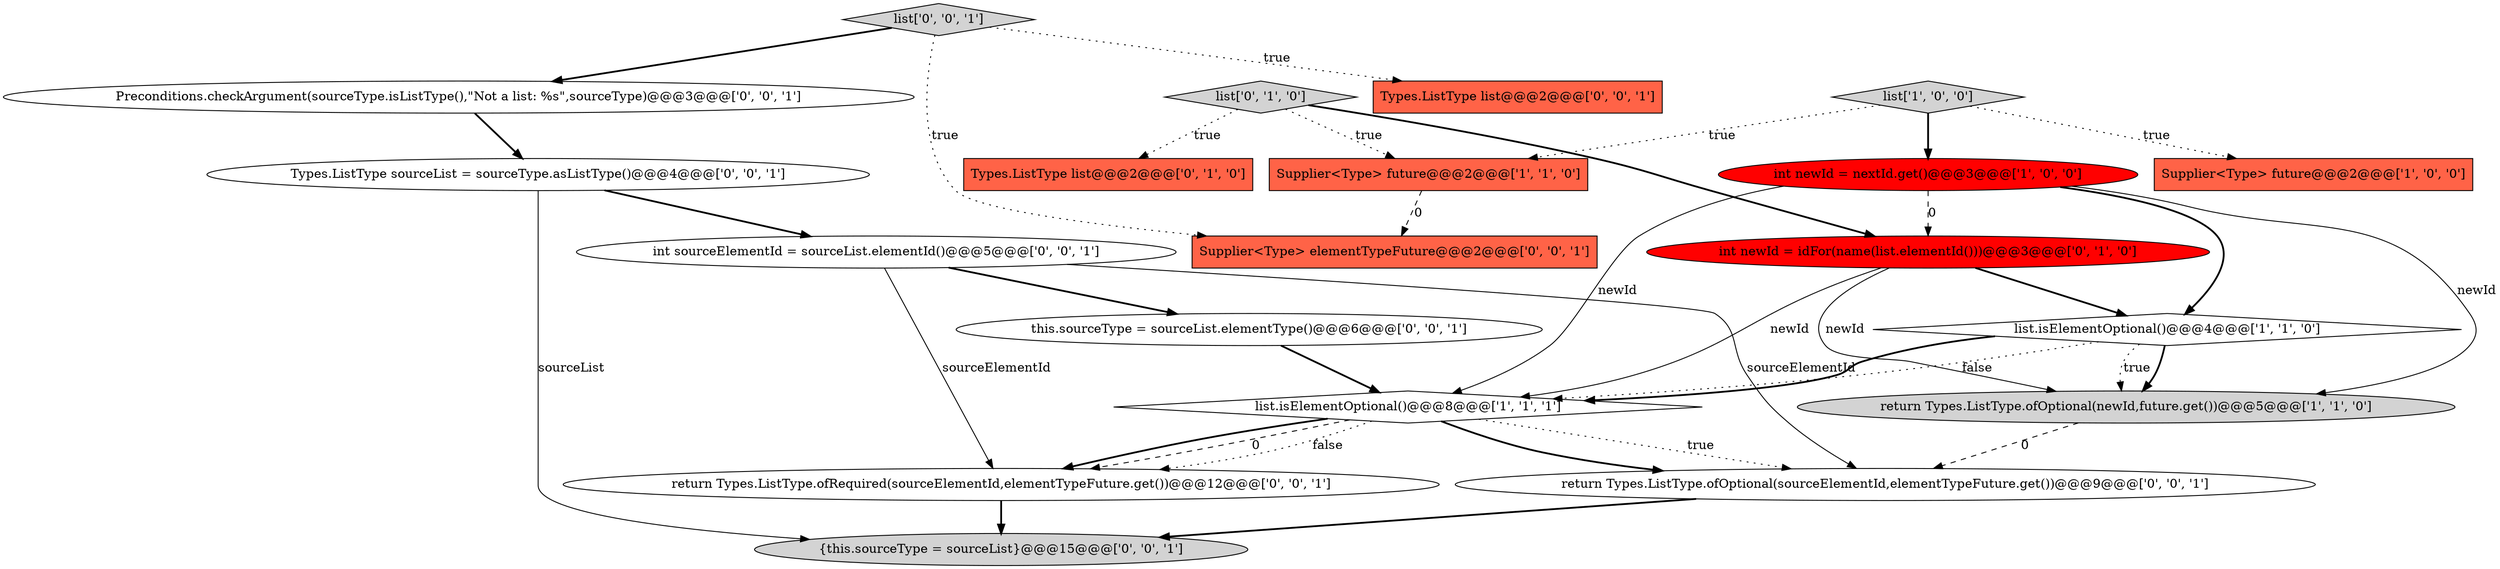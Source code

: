 digraph {
12 [style = filled, label = "{this.sourceType = sourceList}@@@15@@@['0', '0', '1']", fillcolor = lightgray, shape = ellipse image = "AAA0AAABBB3BBB"];
0 [style = filled, label = "list.isElementOptional()@@@8@@@['1', '1', '1']", fillcolor = white, shape = diamond image = "AAA0AAABBB1BBB"];
9 [style = filled, label = "list['0', '1', '0']", fillcolor = lightgray, shape = diamond image = "AAA0AAABBB2BBB"];
11 [style = filled, label = "return Types.ListType.ofRequired(sourceElementId,elementTypeFuture.get())@@@12@@@['0', '0', '1']", fillcolor = white, shape = ellipse image = "AAA0AAABBB3BBB"];
14 [style = filled, label = "list['0', '0', '1']", fillcolor = lightgray, shape = diamond image = "AAA0AAABBB3BBB"];
18 [style = filled, label = "Types.ListType sourceList = sourceType.asListType()@@@4@@@['0', '0', '1']", fillcolor = white, shape = ellipse image = "AAA0AAABBB3BBB"];
7 [style = filled, label = "Types.ListType list@@@2@@@['0', '1', '0']", fillcolor = tomato, shape = box image = "AAA0AAABBB2BBB"];
19 [style = filled, label = "Supplier<Type> elementTypeFuture@@@2@@@['0', '0', '1']", fillcolor = tomato, shape = box image = "AAA0AAABBB3BBB"];
15 [style = filled, label = "Preconditions.checkArgument(sourceType.isListType(),\"Not a list: %s\",sourceType)@@@3@@@['0', '0', '1']", fillcolor = white, shape = ellipse image = "AAA0AAABBB3BBB"];
2 [style = filled, label = "return Types.ListType.ofOptional(newId,future.get())@@@5@@@['1', '1', '0']", fillcolor = lightgray, shape = ellipse image = "AAA0AAABBB1BBB"];
16 [style = filled, label = "return Types.ListType.ofOptional(sourceElementId,elementTypeFuture.get())@@@9@@@['0', '0', '1']", fillcolor = white, shape = ellipse image = "AAA0AAABBB3BBB"];
17 [style = filled, label = "Types.ListType list@@@2@@@['0', '0', '1']", fillcolor = tomato, shape = box image = "AAA0AAABBB3BBB"];
6 [style = filled, label = "int newId = nextId.get()@@@3@@@['1', '0', '0']", fillcolor = red, shape = ellipse image = "AAA1AAABBB1BBB"];
4 [style = filled, label = "list.isElementOptional()@@@4@@@['1', '1', '0']", fillcolor = white, shape = diamond image = "AAA0AAABBB1BBB"];
13 [style = filled, label = "this.sourceType = sourceList.elementType()@@@6@@@['0', '0', '1']", fillcolor = white, shape = ellipse image = "AAA0AAABBB3BBB"];
1 [style = filled, label = "Supplier<Type> future@@@2@@@['1', '0', '0']", fillcolor = tomato, shape = box image = "AAA0AAABBB1BBB"];
3 [style = filled, label = "list['1', '0', '0']", fillcolor = lightgray, shape = diamond image = "AAA0AAABBB1BBB"];
10 [style = filled, label = "int sourceElementId = sourceList.elementId()@@@5@@@['0', '0', '1']", fillcolor = white, shape = ellipse image = "AAA0AAABBB3BBB"];
5 [style = filled, label = "Supplier<Type> future@@@2@@@['1', '1', '0']", fillcolor = tomato, shape = box image = "AAA0AAABBB1BBB"];
8 [style = filled, label = "int newId = idFor(name(list.elementId()))@@@3@@@['0', '1', '0']", fillcolor = red, shape = ellipse image = "AAA1AAABBB2BBB"];
0->16 [style = bold, label=""];
6->8 [style = dashed, label="0"];
14->19 [style = dotted, label="true"];
8->0 [style = solid, label="newId"];
0->11 [style = bold, label=""];
3->6 [style = bold, label=""];
8->2 [style = solid, label="newId"];
11->12 [style = bold, label=""];
0->11 [style = dashed, label="0"];
4->2 [style = bold, label=""];
9->8 [style = bold, label=""];
15->18 [style = bold, label=""];
4->0 [style = bold, label=""];
14->17 [style = dotted, label="true"];
6->4 [style = bold, label=""];
9->5 [style = dotted, label="true"];
0->11 [style = dotted, label="false"];
3->5 [style = dotted, label="true"];
18->10 [style = bold, label=""];
10->13 [style = bold, label=""];
2->16 [style = dashed, label="0"];
6->0 [style = solid, label="newId"];
6->2 [style = solid, label="newId"];
18->12 [style = solid, label="sourceList"];
14->15 [style = bold, label=""];
10->11 [style = solid, label="sourceElementId"];
0->16 [style = dotted, label="true"];
8->4 [style = bold, label=""];
4->0 [style = dotted, label="false"];
9->7 [style = dotted, label="true"];
5->19 [style = dashed, label="0"];
16->12 [style = bold, label=""];
3->1 [style = dotted, label="true"];
4->2 [style = dotted, label="true"];
13->0 [style = bold, label=""];
10->16 [style = solid, label="sourceElementId"];
}
